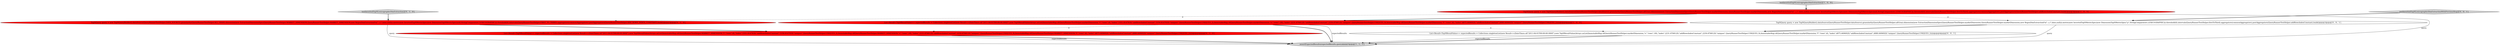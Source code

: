 digraph {
0 [style = filled, label = "assertExpectedResults(expectedResults,query)@@@5@@@['1', '1', '1']", fillcolor = lightgray, shape = ellipse image = "AAA0AAABBB1BBB"];
4 [style = filled, label = "TopNQuery query = new TopNQueryBuilder().dataSource(QueryRunnerTestHelper.DATA_SOURCE).granularity(QueryRunnerTestHelper.ALL_GRAN).dimension(new ExtractionDimensionSpec(QueryRunnerTestHelper.MARKET_DIMENSION,QueryRunnerTestHelper.MARKET_DIMENSION,new RegexDimExtractionFn(\"..(.)\",false,null))).metric(new InvertedTopNMetricSpec(new DimensionTopNMetricSpec(null,StringComparators.LEXICOGRAPHIC))).threshold(4).intervals(QueryRunnerTestHelper.FIRST_TO_THIRD).aggregators(commonAggregators).postAggregators(QueryRunnerTestHelper.ADD_ROWS_INDEX_CONSTANT).build()@@@3@@@['0', '1', '0']", fillcolor = red, shape = ellipse image = "AAA1AAABBB2BBB"];
2 [style = filled, label = "TopNQuery query = new TopNQueryBuilder().dataSource(QueryRunnerTestHelper.dataSource).granularity(QueryRunnerTestHelper.allGran).dimension(new ExtractionDimensionSpec(QueryRunnerTestHelper.marketDimension,QueryRunnerTestHelper.marketDimension,new RegexDimExtractionFn(\"..(.)\",false,null))).metric(new InvertedTopNMetricSpec(new DimensionTopNMetricSpec(null,StringComparators.LEXICOGRAPHIC))).threshold(4).intervals(QueryRunnerTestHelper.firstToThird).aggregators(commonAggregators).postAggregators(QueryRunnerTestHelper.addRowsIndexConstant).build()@@@3@@@['1', '0', '0']", fillcolor = red, shape = ellipse image = "AAA1AAABBB1BBB"];
9 [style = filled, label = "TopNQuery query = new TopNQueryBuilder().dataSource(QueryRunnerTestHelper.dataSource).granularity(QueryRunnerTestHelper.allGran).dimension(new ExtractionDimensionSpec(QueryRunnerTestHelper.marketDimension,QueryRunnerTestHelper.marketDimension,new RegexDimExtractionFn(\"..(.)\",false,null))).metric(new InvertedTopNMetricSpec(new DimensionTopNMetricSpec(\"p\",StringComparators.LEXICOGRAPHIC))).threshold(4).intervals(QueryRunnerTestHelper.firstToThird).aggregators(commonAggregators).postAggregators(QueryRunnerTestHelper.addRowsIndexConstant).build()@@@3@@@['0', '0', '1']", fillcolor = white, shape = ellipse image = "AAA0AAABBB3BBB"];
1 [style = filled, label = "testInvertedTopNLexicographicDimExtraction2['1', '0', '0']", fillcolor = lightgray, shape = diamond image = "AAA0AAABBB1BBB"];
8 [style = filled, label = "List<Result<TopNResultValue>> expectedResults = Collections.singletonList(new Result<>(DateTimes.of(\"2011-04-01T00:00:00.000Z\"),new TopNResultValue(Arrays.asList(ImmutableMap.of(QueryRunnerTestHelper.marketDimension,\"o\",\"rows\",18L,\"index\",2231.876812D,\"addRowsIndexConstant\",2250.876812D,\"uniques\",QueryRunnerTestHelper.UNIQUES_9),ImmutableMap.of(QueryRunnerTestHelper.marketDimension,\"f\",\"rows\",4L,\"index\",4875.669692D,\"addRowsIndexConstant\",4880.669692D,\"uniques\",QueryRunnerTestHelper.UNIQUES_2)))))@@@4@@@['0', '0', '1']", fillcolor = white, shape = ellipse image = "AAA0AAABBB3BBB"];
3 [style = filled, label = "List<Result<TopNResultValue>> expectedResults = Collections.singletonList(new Result<>(DateTimes.of(\"2011-04-01T00:00:00.000Z\"),new TopNResultValue(Arrays.asList(ImmutableMap.of(QueryRunnerTestHelper.marketDimension,\"t\",\"rows\",4L,\"index\",5351.814783D,\"addRowsIndexConstant\",5356.814783D,\"uniques\",QueryRunnerTestHelper.UNIQUES_2),ImmutableMap.of(QueryRunnerTestHelper.marketDimension,\"o\",\"rows\",18L,\"index\",2231.876812D,\"addRowsIndexConstant\",2250.876812D,\"uniques\",QueryRunnerTestHelper.UNIQUES_9),ImmutableMap.of(QueryRunnerTestHelper.marketDimension,\"f\",\"rows\",4L,\"index\",4875.669692D,\"addRowsIndexConstant\",4880.669692D,\"uniques\",QueryRunnerTestHelper.UNIQUES_2)))))@@@4@@@['1', '0', '0']", fillcolor = red, shape = ellipse image = "AAA1AAABBB1BBB"];
6 [style = filled, label = "testInvertedTopNLexicographicDimExtraction2['0', '1', '0']", fillcolor = lightgray, shape = diamond image = "AAA0AAABBB2BBB"];
7 [style = filled, label = "testInvertedTopNLexicographicDimExtractionWithPreviousStop2['0', '0', '1']", fillcolor = lightgray, shape = diamond image = "AAA0AAABBB3BBB"];
5 [style = filled, label = "List<Result<TopNResultValue>> expectedResults = Collections.singletonList(new Result<>(DateTimes.of(\"2011-04-01T00:00:00.000Z\"),new TopNResultValue(Arrays.asList(ImmutableMap.of(QueryRunnerTestHelper.MARKET_DIMENSION,\"t\",\"rows\",4L,\"index\",5351.814783D,\"addRowsIndexConstant\",5356.814783D,\"uniques\",QueryRunnerTestHelper.UNIQUES_2),ImmutableMap.of(QueryRunnerTestHelper.MARKET_DIMENSION,\"o\",\"rows\",18L,\"index\",2231.876812D,\"addRowsIndexConstant\",2250.876812D,\"uniques\",QueryRunnerTestHelper.UNIQUES_9),ImmutableMap.of(QueryRunnerTestHelper.MARKET_DIMENSION,\"f\",\"rows\",4L,\"index\",4875.669692D,\"addRowsIndexConstant\",4880.669692D,\"uniques\",QueryRunnerTestHelper.UNIQUES_2)))))@@@4@@@['0', '1', '0']", fillcolor = red, shape = ellipse image = "AAA1AAABBB2BBB"];
8->0 [style = bold, label=""];
7->9 [style = bold, label=""];
3->0 [style = solid, label="expectedResults"];
3->5 [style = dashed, label="0"];
6->4 [style = bold, label=""];
3->8 [style = dashed, label="0"];
1->2 [style = bold, label=""];
4->0 [style = solid, label="query"];
9->0 [style = solid, label="query"];
5->0 [style = bold, label=""];
9->8 [style = bold, label=""];
2->9 [style = dashed, label="0"];
4->5 [style = bold, label=""];
2->0 [style = solid, label="query"];
8->0 [style = solid, label="expectedResults"];
3->0 [style = bold, label=""];
2->3 [style = bold, label=""];
2->4 [style = dashed, label="0"];
5->0 [style = solid, label="expectedResults"];
}
